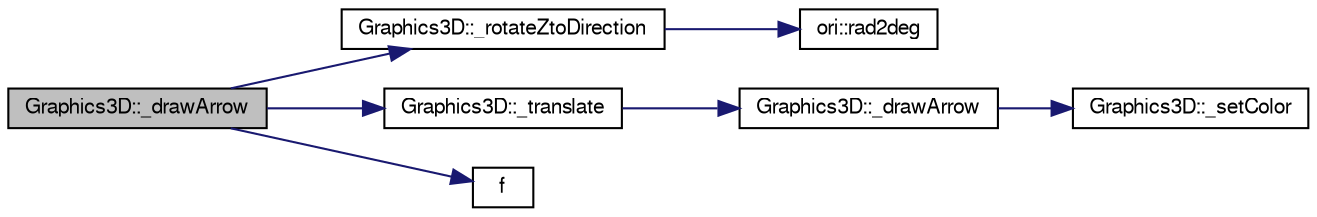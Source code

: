 digraph "Graphics3D::_drawArrow"
{
  edge [fontname="FreeSans",fontsize="10",labelfontname="FreeSans",labelfontsize="10"];
  node [fontname="FreeSans",fontsize="10",shape=record];
  rankdir="LR";
  Node1 [label="Graphics3D::_drawArrow",height=0.2,width=0.4,color="black", fillcolor="grey75", style="filled", fontcolor="black"];
  Node1 -> Node2 [color="midnightblue",fontsize="10",style="solid",fontname="FreeSans"];
  Node2 [label="Graphics3D::_rotateZtoDirection",height=0.2,width=0.4,color="black", fillcolor="white", style="filled",URL="$de/d6f/class_graphics3_d.html#af320ca8b65460c371d0b76e605a03d07"];
  Node2 -> Node3 [color="midnightblue",fontsize="10",style="solid",fontname="FreeSans"];
  Node3 [label="ori::rad2deg",height=0.2,width=0.4,color="black", fillcolor="white", style="filled",URL="$da/d9b/namespaceori.html#ab66b0f13a5bbe6887c815cc1f97b6a13"];
  Node1 -> Node4 [color="midnightblue",fontsize="10",style="solid",fontname="FreeSans"];
  Node4 [label="Graphics3D::_translate",height=0.2,width=0.4,color="black", fillcolor="white", style="filled",URL="$de/d6f/class_graphics3_d.html#ab827a56c12d8bd1f08c3d24e2b520e99"];
  Node4 -> Node5 [color="midnightblue",fontsize="10",style="solid",fontname="FreeSans"];
  Node5 [label="Graphics3D::_drawArrow",height=0.2,width=0.4,color="black", fillcolor="white", style="filled",URL="$de/d6f/class_graphics3_d.html#adfa1218d3a0f71638ad7095d2efe51aa"];
  Node5 -> Node6 [color="midnightblue",fontsize="10",style="solid",fontname="FreeSans"];
  Node6 [label="Graphics3D::_setColor",height=0.2,width=0.4,color="black", fillcolor="white", style="filled",URL="$de/d6f/class_graphics3_d.html#aa7f5cf1109caec4c347a2b2536f32e64"];
  Node1 -> Node7 [color="midnightblue",fontsize="10",style="solid",fontname="FreeSans"];
  Node7 [label="f",height=0.2,width=0.4,color="black", fillcolor="white", style="filled",URL="$dc/dd7/test__casadi_8cpp.html#ae20d7fba59865a21504b65cdb44cbfe5"];
}
